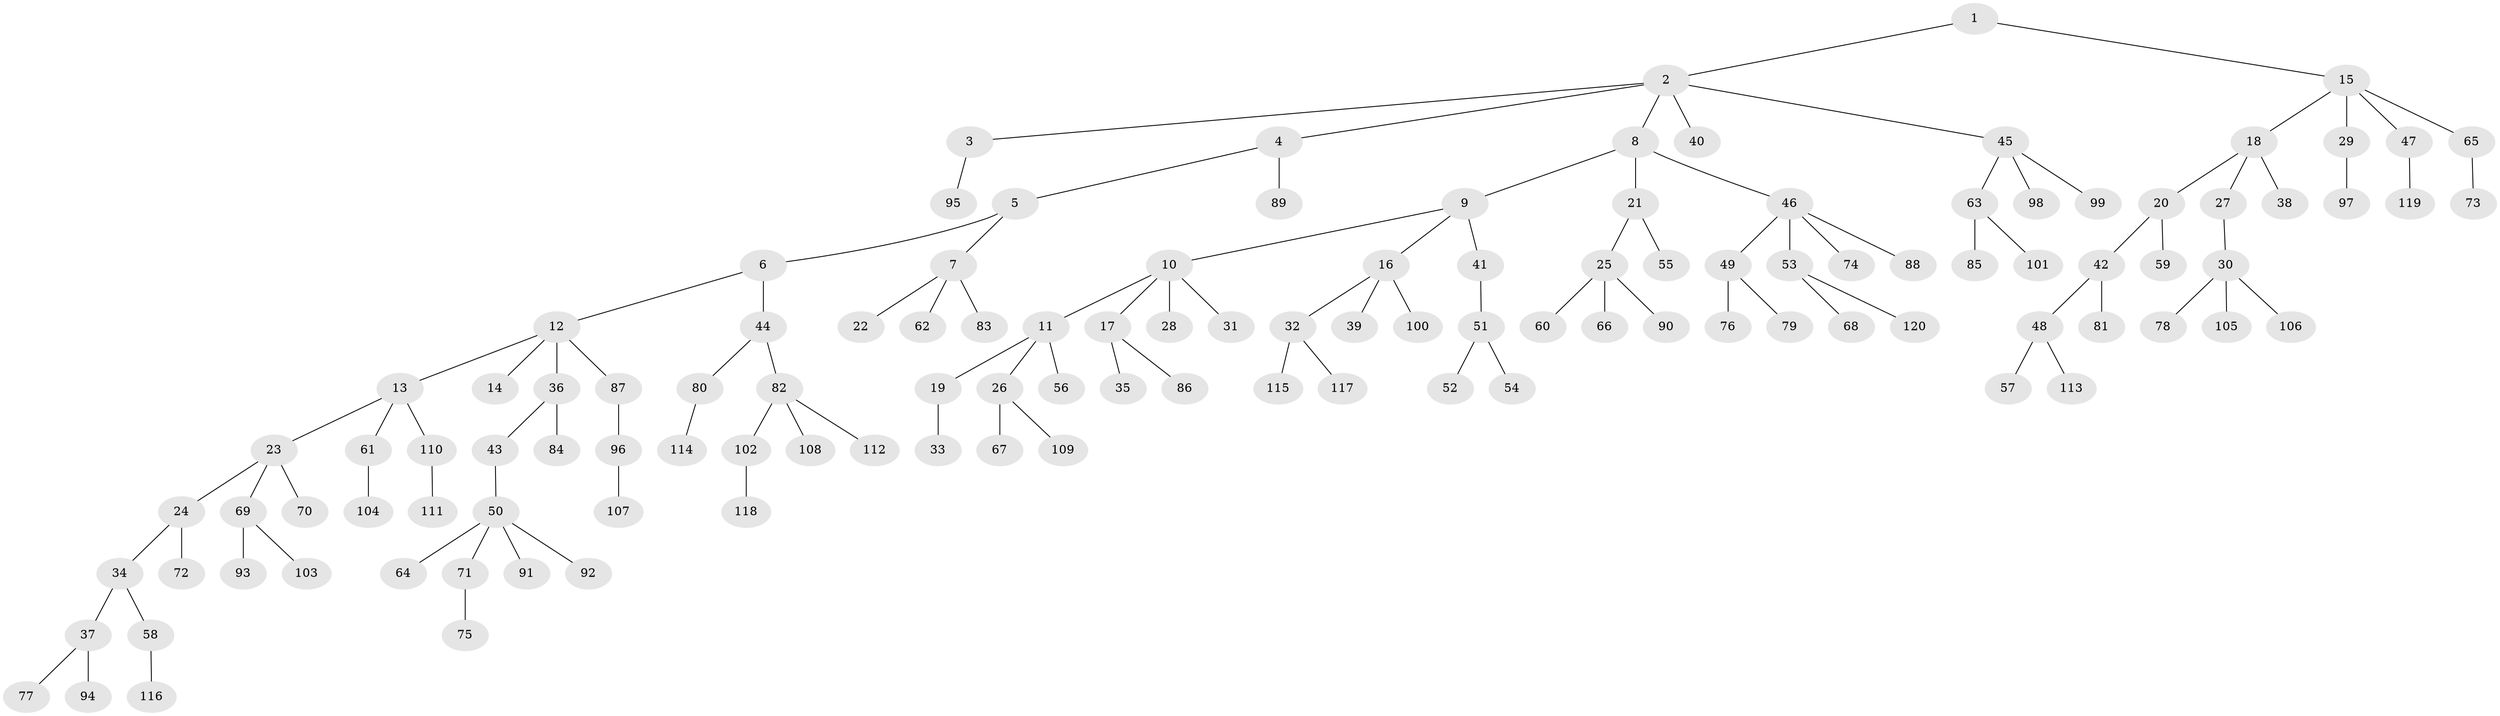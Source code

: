 // coarse degree distribution, {3: 0.18823529411764706, 4: 0.10588235294117647, 2: 0.18823529411764706, 5: 0.023529411764705882, 1: 0.49411764705882355}
// Generated by graph-tools (version 1.1) at 2025/37/03/04/25 23:37:17]
// undirected, 120 vertices, 119 edges
graph export_dot {
  node [color=gray90,style=filled];
  1;
  2;
  3;
  4;
  5;
  6;
  7;
  8;
  9;
  10;
  11;
  12;
  13;
  14;
  15;
  16;
  17;
  18;
  19;
  20;
  21;
  22;
  23;
  24;
  25;
  26;
  27;
  28;
  29;
  30;
  31;
  32;
  33;
  34;
  35;
  36;
  37;
  38;
  39;
  40;
  41;
  42;
  43;
  44;
  45;
  46;
  47;
  48;
  49;
  50;
  51;
  52;
  53;
  54;
  55;
  56;
  57;
  58;
  59;
  60;
  61;
  62;
  63;
  64;
  65;
  66;
  67;
  68;
  69;
  70;
  71;
  72;
  73;
  74;
  75;
  76;
  77;
  78;
  79;
  80;
  81;
  82;
  83;
  84;
  85;
  86;
  87;
  88;
  89;
  90;
  91;
  92;
  93;
  94;
  95;
  96;
  97;
  98;
  99;
  100;
  101;
  102;
  103;
  104;
  105;
  106;
  107;
  108;
  109;
  110;
  111;
  112;
  113;
  114;
  115;
  116;
  117;
  118;
  119;
  120;
  1 -- 2;
  1 -- 15;
  2 -- 3;
  2 -- 4;
  2 -- 8;
  2 -- 40;
  2 -- 45;
  3 -- 95;
  4 -- 5;
  4 -- 89;
  5 -- 6;
  5 -- 7;
  6 -- 12;
  6 -- 44;
  7 -- 22;
  7 -- 62;
  7 -- 83;
  8 -- 9;
  8 -- 21;
  8 -- 46;
  9 -- 10;
  9 -- 16;
  9 -- 41;
  10 -- 11;
  10 -- 17;
  10 -- 28;
  10 -- 31;
  11 -- 19;
  11 -- 26;
  11 -- 56;
  12 -- 13;
  12 -- 14;
  12 -- 36;
  12 -- 87;
  13 -- 23;
  13 -- 61;
  13 -- 110;
  15 -- 18;
  15 -- 29;
  15 -- 47;
  15 -- 65;
  16 -- 32;
  16 -- 39;
  16 -- 100;
  17 -- 35;
  17 -- 86;
  18 -- 20;
  18 -- 27;
  18 -- 38;
  19 -- 33;
  20 -- 42;
  20 -- 59;
  21 -- 25;
  21 -- 55;
  23 -- 24;
  23 -- 69;
  23 -- 70;
  24 -- 34;
  24 -- 72;
  25 -- 60;
  25 -- 66;
  25 -- 90;
  26 -- 67;
  26 -- 109;
  27 -- 30;
  29 -- 97;
  30 -- 78;
  30 -- 105;
  30 -- 106;
  32 -- 115;
  32 -- 117;
  34 -- 37;
  34 -- 58;
  36 -- 43;
  36 -- 84;
  37 -- 77;
  37 -- 94;
  41 -- 51;
  42 -- 48;
  42 -- 81;
  43 -- 50;
  44 -- 80;
  44 -- 82;
  45 -- 63;
  45 -- 98;
  45 -- 99;
  46 -- 49;
  46 -- 53;
  46 -- 74;
  46 -- 88;
  47 -- 119;
  48 -- 57;
  48 -- 113;
  49 -- 76;
  49 -- 79;
  50 -- 64;
  50 -- 71;
  50 -- 91;
  50 -- 92;
  51 -- 52;
  51 -- 54;
  53 -- 68;
  53 -- 120;
  58 -- 116;
  61 -- 104;
  63 -- 85;
  63 -- 101;
  65 -- 73;
  69 -- 93;
  69 -- 103;
  71 -- 75;
  80 -- 114;
  82 -- 102;
  82 -- 108;
  82 -- 112;
  87 -- 96;
  96 -- 107;
  102 -- 118;
  110 -- 111;
}
